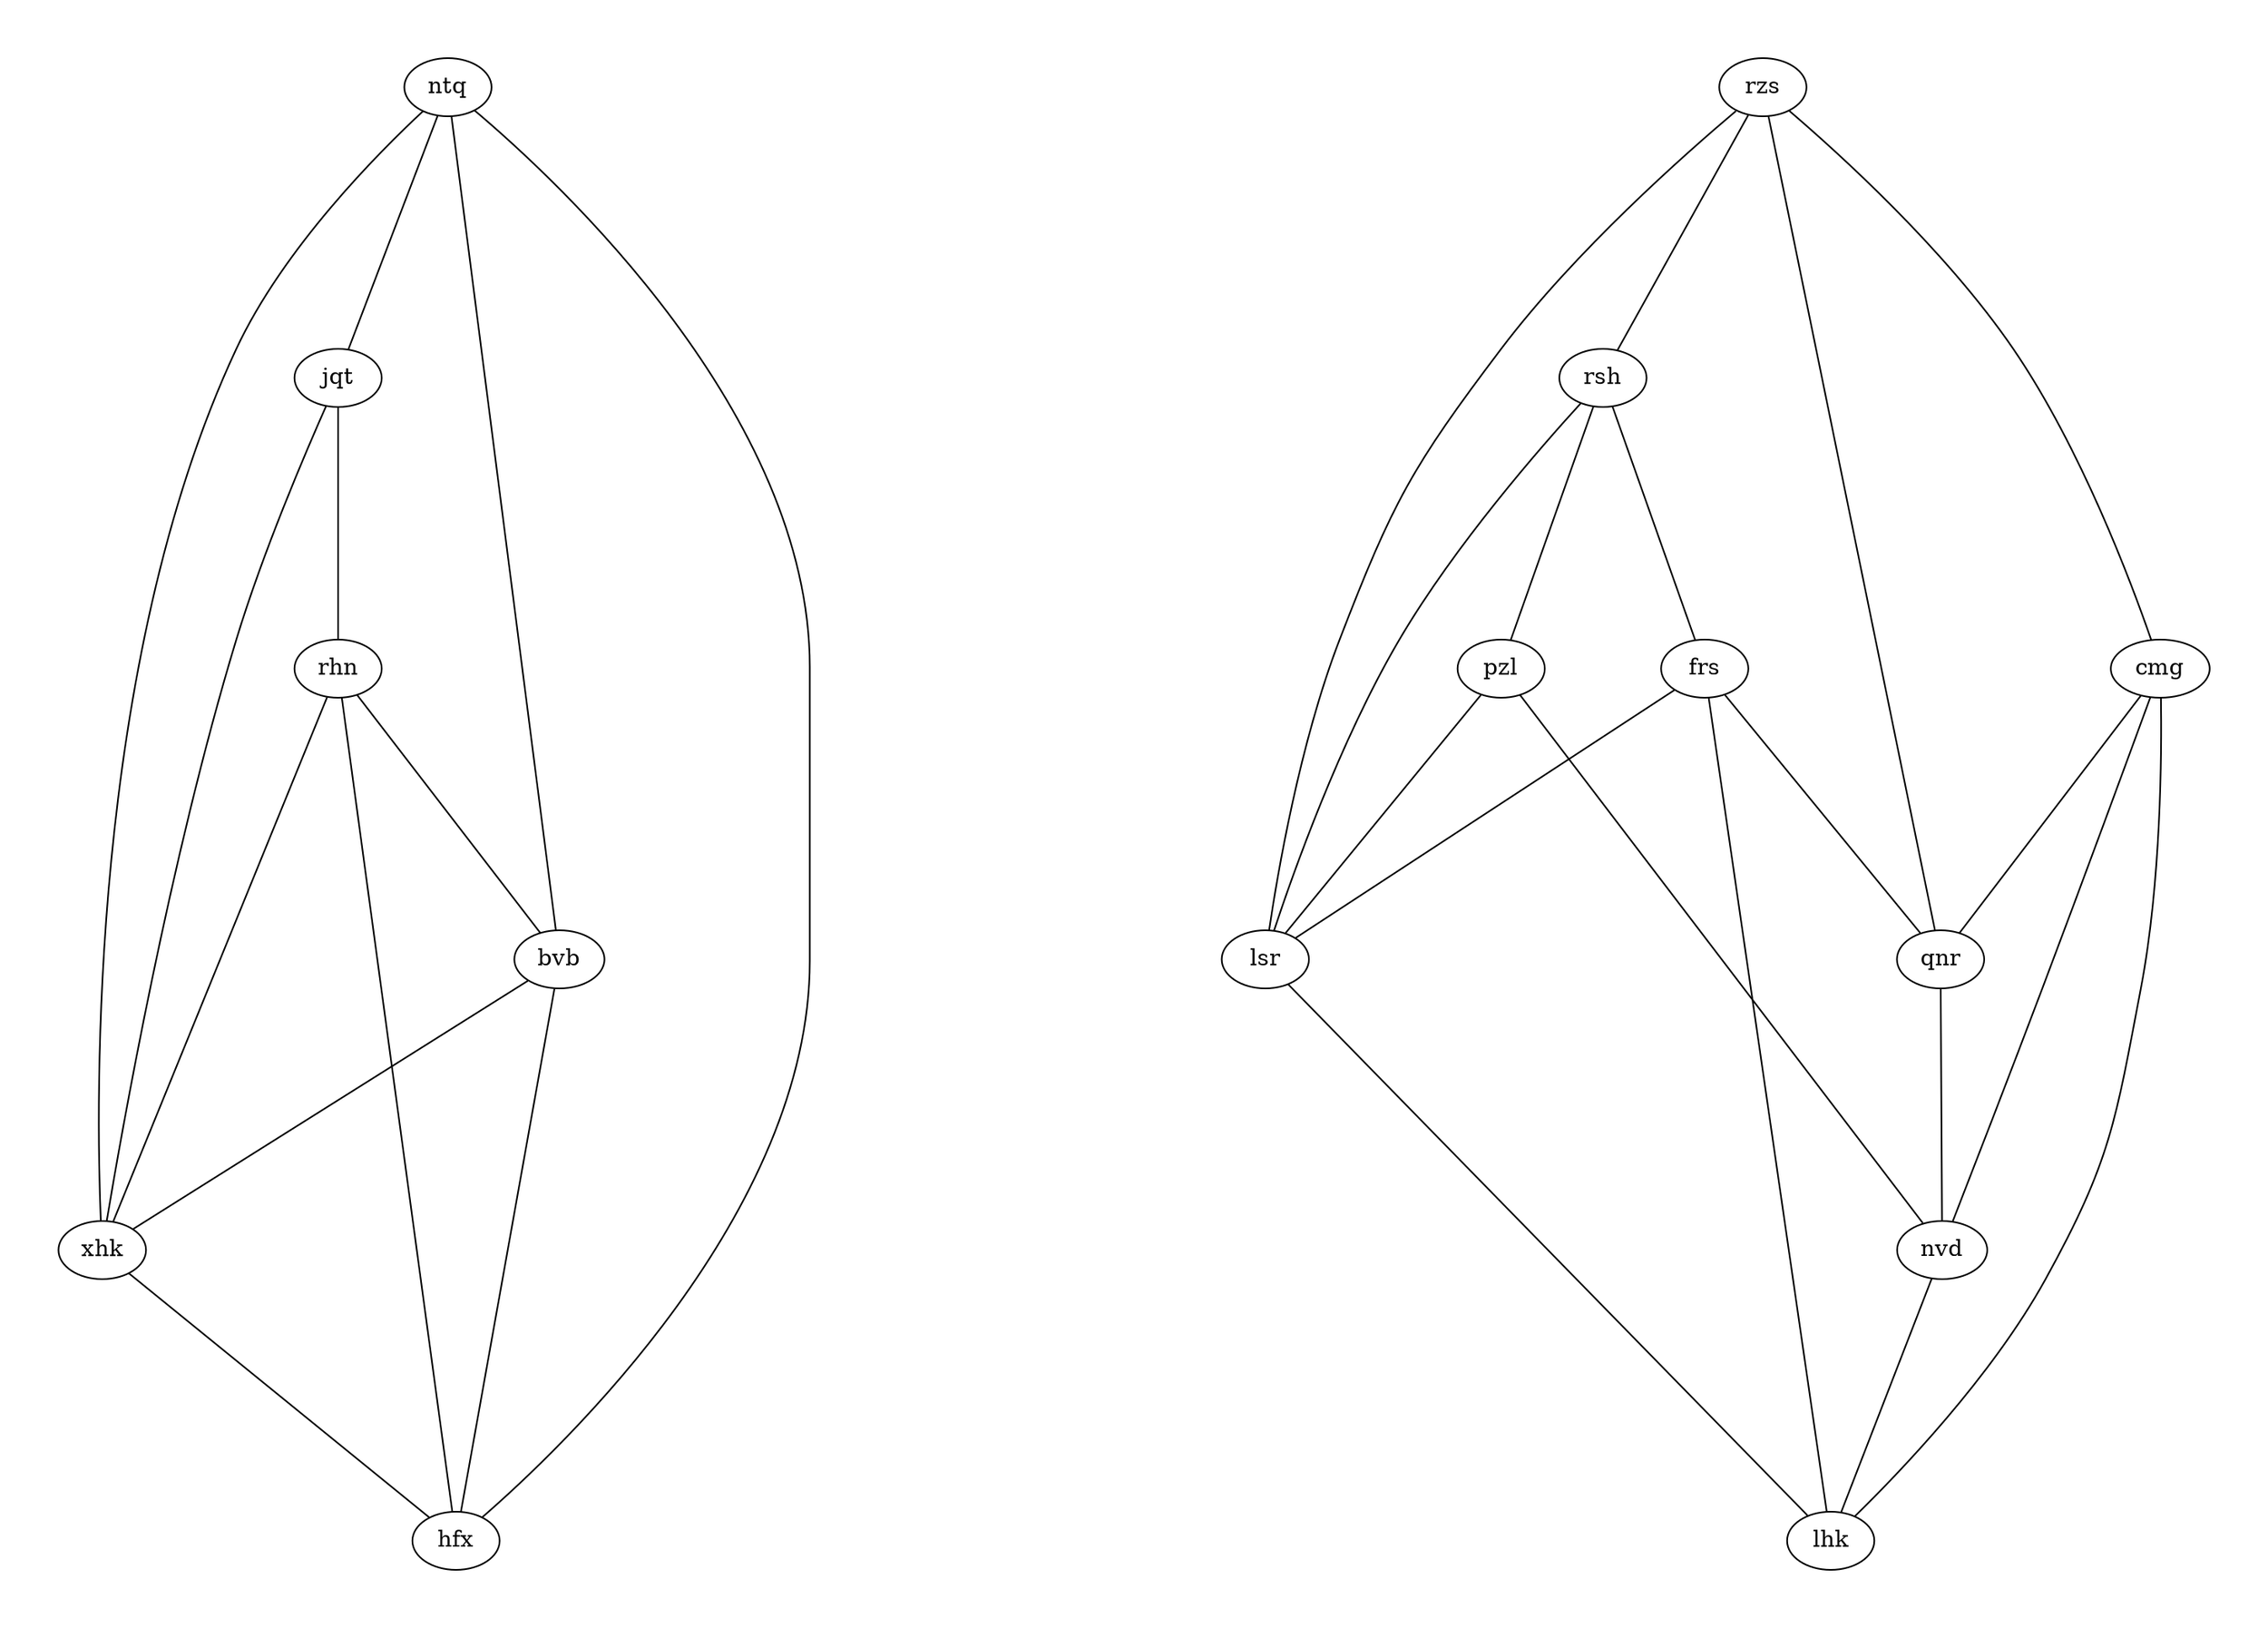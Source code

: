 graph {
	graph [pad="0.5", nodesep="1", ranksep="2"];
    	jqt -- rhn;
	jqt -- xhk;
	rsh -- frs;
	rsh -- pzl;
	rsh -- lsr;
	xhk -- hfx;
	cmg -- qnr;
	cmg -- nvd;
	cmg -- lhk;
	rhn -- xhk;
	rhn -- bvb;
	rhn -- hfx;
	bvb -- xhk;
	bvb -- hfx;
	pzl -- lsr;
	pzl -- nvd;
	qnr -- nvd;
	ntq -- jqt;
	ntq -- hfx;
	ntq -- bvb;
	ntq -- xhk;
	nvd -- lhk;
	lsr -- lhk;
	rzs -- qnr;
	rzs -- cmg;
	rzs -- lsr;
	rzs -- rsh;
	frs -- qnr;
	frs -- lhk;
	frs -- lsr;
}
